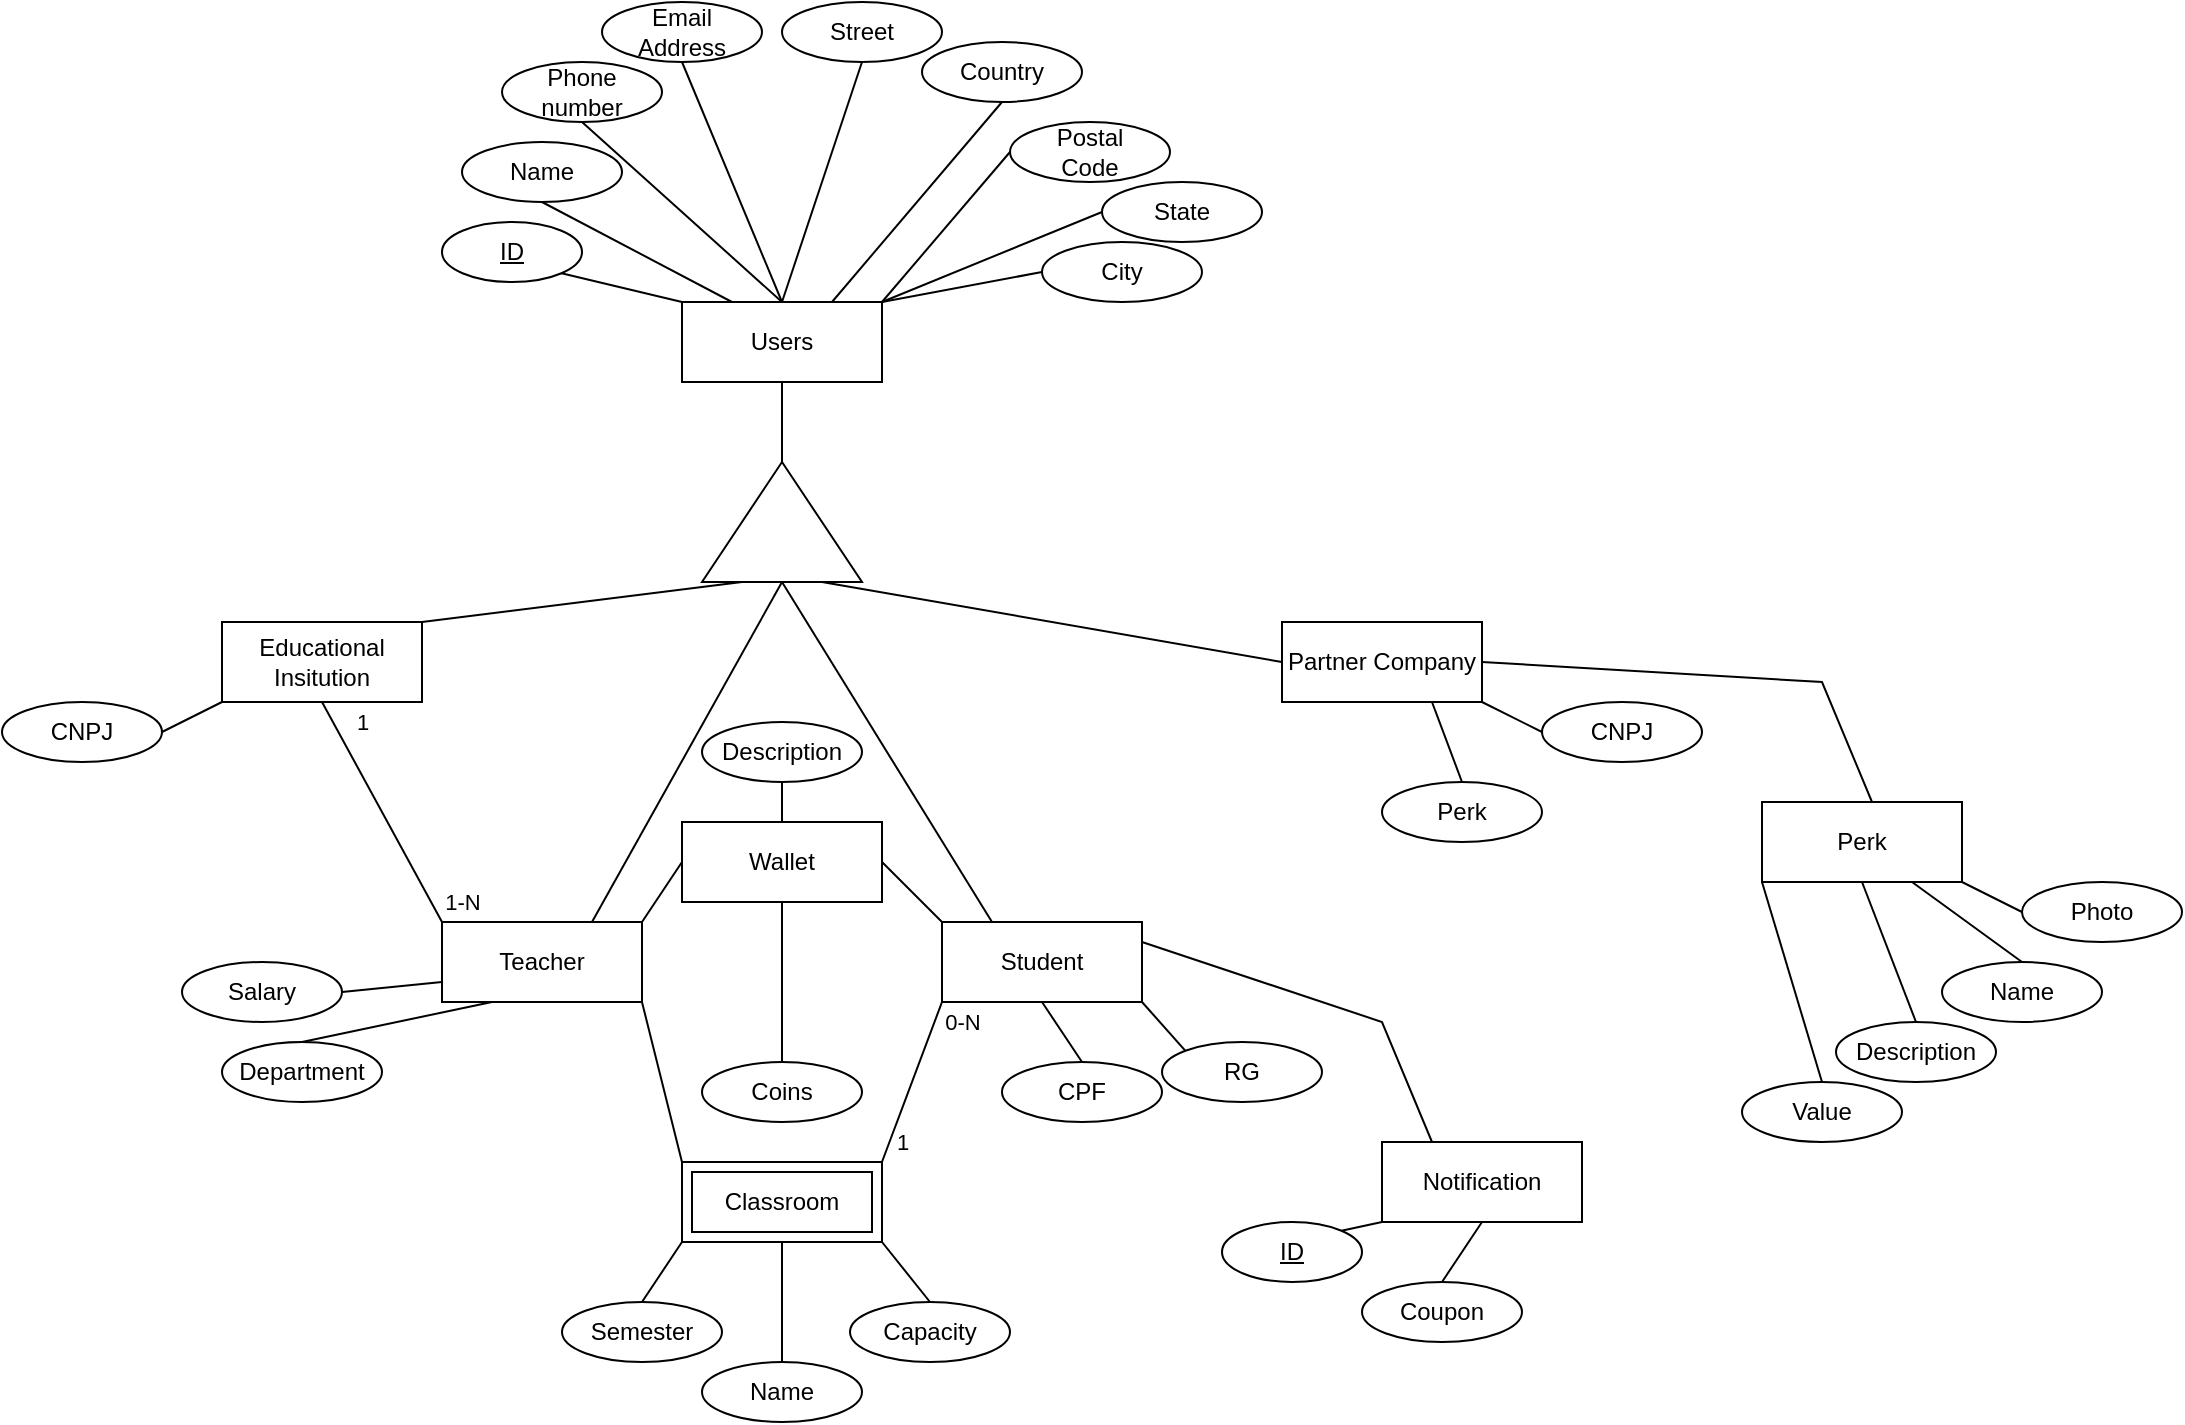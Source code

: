 <mxfile version="24.7.17">
  <diagram name="Página-1" id="hQ4ME5rU45hA8imHhjFK">
    <mxGraphModel dx="1910" dy="1137" grid="1" gridSize="10" guides="1" tooltips="1" connect="1" arrows="1" fold="1" page="1" pageScale="1" pageWidth="827" pageHeight="1169" math="0" shadow="0">
      <root>
        <mxCell id="0" />
        <mxCell id="1" parent="0" />
        <mxCell id="NDDpkbU5bPHlQD1MSe6W-2" value="Users" style="whiteSpace=wrap;html=1;align=center;" vertex="1" parent="1">
          <mxGeometry x="250" y="220" width="100" height="40" as="geometry" />
        </mxCell>
        <mxCell id="NDDpkbU5bPHlQD1MSe6W-3" value="ID" style="ellipse;whiteSpace=wrap;html=1;align=center;fontStyle=4;" vertex="1" parent="1">
          <mxGeometry x="130" y="180" width="70" height="30" as="geometry" />
        </mxCell>
        <mxCell id="NDDpkbU5bPHlQD1MSe6W-5" value="" style="endArrow=none;html=1;rounded=0;exitX=1;exitY=1;exitDx=0;exitDy=0;entryX=0;entryY=0;entryDx=0;entryDy=0;" edge="1" parent="1" source="NDDpkbU5bPHlQD1MSe6W-3" target="NDDpkbU5bPHlQD1MSe6W-2">
          <mxGeometry relative="1" as="geometry">
            <mxPoint x="280" y="280" as="sourcePoint" />
            <mxPoint x="440" y="280" as="targetPoint" />
          </mxGeometry>
        </mxCell>
        <mxCell id="NDDpkbU5bPHlQD1MSe6W-6" value="Name" style="ellipse;whiteSpace=wrap;html=1;align=center;" vertex="1" parent="1">
          <mxGeometry x="140" y="140" width="80" height="30" as="geometry" />
        </mxCell>
        <mxCell id="NDDpkbU5bPHlQD1MSe6W-7" value="" style="endArrow=none;html=1;rounded=0;exitX=0.5;exitY=1;exitDx=0;exitDy=0;entryX=0.25;entryY=0;entryDx=0;entryDy=0;" edge="1" parent="1" source="NDDpkbU5bPHlQD1MSe6W-6" target="NDDpkbU5bPHlQD1MSe6W-2">
          <mxGeometry relative="1" as="geometry">
            <mxPoint x="220" y="176" as="sourcePoint" />
            <mxPoint x="260" y="230" as="targetPoint" />
          </mxGeometry>
        </mxCell>
        <mxCell id="NDDpkbU5bPHlQD1MSe6W-8" value="Phone number" style="ellipse;whiteSpace=wrap;html=1;align=center;" vertex="1" parent="1">
          <mxGeometry x="160" y="100" width="80" height="30" as="geometry" />
        </mxCell>
        <mxCell id="NDDpkbU5bPHlQD1MSe6W-9" value="" style="endArrow=none;html=1;rounded=0;exitX=0.5;exitY=1;exitDx=0;exitDy=0;entryX=0.5;entryY=0;entryDx=0;entryDy=0;" edge="1" parent="1" source="NDDpkbU5bPHlQD1MSe6W-8" target="NDDpkbU5bPHlQD1MSe6W-2">
          <mxGeometry relative="1" as="geometry">
            <mxPoint x="320" y="176" as="sourcePoint" />
            <mxPoint x="375" y="220" as="targetPoint" />
          </mxGeometry>
        </mxCell>
        <mxCell id="NDDpkbU5bPHlQD1MSe6W-10" value="Email&lt;div&gt;Address&lt;/div&gt;" style="ellipse;whiteSpace=wrap;html=1;align=center;" vertex="1" parent="1">
          <mxGeometry x="210" y="70" width="80" height="30" as="geometry" />
        </mxCell>
        <mxCell id="NDDpkbU5bPHlQD1MSe6W-11" value="" style="endArrow=none;html=1;rounded=0;exitX=0.5;exitY=1;exitDx=0;exitDy=0;entryX=0.5;entryY=0;entryDx=0;entryDy=0;" edge="1" parent="1" source="NDDpkbU5bPHlQD1MSe6W-10" target="NDDpkbU5bPHlQD1MSe6W-2">
          <mxGeometry relative="1" as="geometry">
            <mxPoint x="240" y="196" as="sourcePoint" />
            <mxPoint x="295" y="240" as="targetPoint" />
          </mxGeometry>
        </mxCell>
        <mxCell id="NDDpkbU5bPHlQD1MSe6W-12" value="Street" style="ellipse;whiteSpace=wrap;html=1;align=center;" vertex="1" parent="1">
          <mxGeometry x="300" y="70" width="80" height="30" as="geometry" />
        </mxCell>
        <mxCell id="NDDpkbU5bPHlQD1MSe6W-13" value="" style="endArrow=none;html=1;rounded=0;exitX=0.5;exitY=1;exitDx=0;exitDy=0;entryX=0.5;entryY=0;entryDx=0;entryDy=0;" edge="1" parent="1" source="NDDpkbU5bPHlQD1MSe6W-12" target="NDDpkbU5bPHlQD1MSe6W-2">
          <mxGeometry relative="1" as="geometry">
            <mxPoint x="390" y="136" as="sourcePoint" />
            <mxPoint x="445" y="180" as="targetPoint" />
          </mxGeometry>
        </mxCell>
        <mxCell id="NDDpkbU5bPHlQD1MSe6W-14" value="Country" style="ellipse;whiteSpace=wrap;html=1;align=center;" vertex="1" parent="1">
          <mxGeometry x="370" y="90" width="80" height="30" as="geometry" />
        </mxCell>
        <mxCell id="NDDpkbU5bPHlQD1MSe6W-15" value="" style="endArrow=none;html=1;rounded=0;exitX=0.5;exitY=1;exitDx=0;exitDy=0;entryX=0.75;entryY=0;entryDx=0;entryDy=0;" edge="1" parent="1" source="NDDpkbU5bPHlQD1MSe6W-14" target="NDDpkbU5bPHlQD1MSe6W-2">
          <mxGeometry relative="1" as="geometry">
            <mxPoint x="420" y="166" as="sourcePoint" />
            <mxPoint x="475" y="210" as="targetPoint" />
          </mxGeometry>
        </mxCell>
        <mxCell id="NDDpkbU5bPHlQD1MSe6W-16" value="Postal&lt;div&gt;Code&lt;/div&gt;" style="ellipse;whiteSpace=wrap;html=1;align=center;" vertex="1" parent="1">
          <mxGeometry x="414" y="130" width="80" height="30" as="geometry" />
        </mxCell>
        <mxCell id="NDDpkbU5bPHlQD1MSe6W-17" value="" style="endArrow=none;html=1;rounded=0;exitX=0;exitY=0.5;exitDx=0;exitDy=0;entryX=1;entryY=0;entryDx=0;entryDy=0;" edge="1" parent="1" source="NDDpkbU5bPHlQD1MSe6W-16" target="NDDpkbU5bPHlQD1MSe6W-2">
          <mxGeometry relative="1" as="geometry">
            <mxPoint x="450" y="186" as="sourcePoint" />
            <mxPoint x="505" y="230" as="targetPoint" />
          </mxGeometry>
        </mxCell>
        <mxCell id="NDDpkbU5bPHlQD1MSe6W-18" value="State" style="ellipse;whiteSpace=wrap;html=1;align=center;" vertex="1" parent="1">
          <mxGeometry x="460" y="160" width="80" height="30" as="geometry" />
        </mxCell>
        <mxCell id="NDDpkbU5bPHlQD1MSe6W-19" value="" style="endArrow=none;html=1;rounded=0;exitX=0;exitY=0.5;exitDx=0;exitDy=0;entryX=1;entryY=0;entryDx=0;entryDy=0;" edge="1" parent="1" source="NDDpkbU5bPHlQD1MSe6W-18" target="NDDpkbU5bPHlQD1MSe6W-2">
          <mxGeometry relative="1" as="geometry">
            <mxPoint x="440" y="226" as="sourcePoint" />
            <mxPoint x="495" y="270" as="targetPoint" />
          </mxGeometry>
        </mxCell>
        <mxCell id="NDDpkbU5bPHlQD1MSe6W-20" value="City" style="ellipse;whiteSpace=wrap;html=1;align=center;" vertex="1" parent="1">
          <mxGeometry x="430" y="190" width="80" height="30" as="geometry" />
        </mxCell>
        <mxCell id="NDDpkbU5bPHlQD1MSe6W-21" value="" style="endArrow=none;html=1;rounded=0;exitX=0;exitY=0.5;exitDx=0;exitDy=0;entryX=1;entryY=0;entryDx=0;entryDy=0;" edge="1" parent="1" source="NDDpkbU5bPHlQD1MSe6W-20" target="NDDpkbU5bPHlQD1MSe6W-2">
          <mxGeometry relative="1" as="geometry">
            <mxPoint x="470" y="276" as="sourcePoint" />
            <mxPoint x="525" y="320" as="targetPoint" />
          </mxGeometry>
        </mxCell>
        <mxCell id="NDDpkbU5bPHlQD1MSe6W-22" value="Educational Insitution" style="whiteSpace=wrap;html=1;align=center;" vertex="1" parent="1">
          <mxGeometry x="20" y="380" width="100" height="40" as="geometry" />
        </mxCell>
        <mxCell id="NDDpkbU5bPHlQD1MSe6W-24" value="" style="endArrow=none;html=1;rounded=0;exitX=1;exitY=0.5;exitDx=0;exitDy=0;entryX=0;entryY=1;entryDx=0;entryDy=0;" edge="1" parent="1" source="NDDpkbU5bPHlQD1MSe6W-36" target="NDDpkbU5bPHlQD1MSe6W-22">
          <mxGeometry relative="1" as="geometry">
            <mxPoint x="-10.251" y="355.607" as="sourcePoint" />
            <mxPoint x="240" y="430" as="targetPoint" />
          </mxGeometry>
        </mxCell>
        <mxCell id="NDDpkbU5bPHlQD1MSe6W-28" value="" style="triangle;whiteSpace=wrap;html=1;rotation=-90;" vertex="1" parent="1">
          <mxGeometry x="270" y="290" width="60" height="80" as="geometry" />
        </mxCell>
        <mxCell id="NDDpkbU5bPHlQD1MSe6W-29" value="" style="endArrow=none;html=1;rounded=0;exitX=1;exitY=0.5;exitDx=0;exitDy=0;entryX=0.5;entryY=1;entryDx=0;entryDy=0;" edge="1" parent="1" source="NDDpkbU5bPHlQD1MSe6W-28" target="NDDpkbU5bPHlQD1MSe6W-2">
          <mxGeometry relative="1" as="geometry">
            <mxPoint x="190" y="180" as="sourcePoint" />
            <mxPoint x="285" y="230" as="targetPoint" />
          </mxGeometry>
        </mxCell>
        <mxCell id="NDDpkbU5bPHlQD1MSe6W-30" value="" style="endArrow=none;html=1;rounded=0;exitX=1;exitY=0;exitDx=0;exitDy=0;entryX=0;entryY=0.25;entryDx=0;entryDy=0;" edge="1" parent="1" source="NDDpkbU5bPHlQD1MSe6W-22" target="NDDpkbU5bPHlQD1MSe6W-28">
          <mxGeometry relative="1" as="geometry">
            <mxPoint x="200" y="190" as="sourcePoint" />
            <mxPoint x="295" y="240" as="targetPoint" />
          </mxGeometry>
        </mxCell>
        <mxCell id="NDDpkbU5bPHlQD1MSe6W-31" value="Teacher" style="whiteSpace=wrap;html=1;align=center;" vertex="1" parent="1">
          <mxGeometry x="130" y="530" width="100" height="40" as="geometry" />
        </mxCell>
        <mxCell id="NDDpkbU5bPHlQD1MSe6W-33" value="" style="endArrow=none;html=1;rounded=0;exitX=1;exitY=0.5;exitDx=0;exitDy=0;entryX=0;entryY=0.75;entryDx=0;entryDy=0;" edge="1" parent="1" target="NDDpkbU5bPHlQD1MSe6W-31">
          <mxGeometry relative="1" as="geometry">
            <mxPoint x="80" y="565" as="sourcePoint" />
            <mxPoint x="350" y="580" as="targetPoint" />
          </mxGeometry>
        </mxCell>
        <mxCell id="NDDpkbU5bPHlQD1MSe6W-34" value="" style="endArrow=none;html=1;rounded=0;exitX=0.75;exitY=0;exitDx=0;exitDy=0;entryX=0;entryY=0.5;entryDx=0;entryDy=0;" edge="1" parent="1" source="NDDpkbU5bPHlQD1MSe6W-31" target="NDDpkbU5bPHlQD1MSe6W-28">
          <mxGeometry relative="1" as="geometry">
            <mxPoint x="90" y="450" as="sourcePoint" />
            <mxPoint x="290" y="370" as="targetPoint" />
          </mxGeometry>
        </mxCell>
        <mxCell id="NDDpkbU5bPHlQD1MSe6W-36" value="CNPJ" style="ellipse;whiteSpace=wrap;html=1;align=center;" vertex="1" parent="1">
          <mxGeometry x="-90" y="420" width="80" height="30" as="geometry" />
        </mxCell>
        <mxCell id="NDDpkbU5bPHlQD1MSe6W-37" value="Salary" style="ellipse;whiteSpace=wrap;html=1;align=center;" vertex="1" parent="1">
          <mxGeometry y="550" width="80" height="30" as="geometry" />
        </mxCell>
        <mxCell id="NDDpkbU5bPHlQD1MSe6W-38" value="Department" style="ellipse;whiteSpace=wrap;html=1;align=center;" vertex="1" parent="1">
          <mxGeometry x="20" y="590" width="80" height="30" as="geometry" />
        </mxCell>
        <mxCell id="NDDpkbU5bPHlQD1MSe6W-39" value="" style="endArrow=none;html=1;rounded=0;exitX=0.5;exitY=0;exitDx=0;exitDy=0;entryX=0.25;entryY=1;entryDx=0;entryDy=0;" edge="1" parent="1" source="NDDpkbU5bPHlQD1MSe6W-38" target="NDDpkbU5bPHlQD1MSe6W-31">
          <mxGeometry relative="1" as="geometry">
            <mxPoint x="90" y="575" as="sourcePoint" />
            <mxPoint x="140" y="570" as="targetPoint" />
          </mxGeometry>
        </mxCell>
        <mxCell id="NDDpkbU5bPHlQD1MSe6W-40" value="Student" style="whiteSpace=wrap;html=1;align=center;" vertex="1" parent="1">
          <mxGeometry x="380" y="530" width="100" height="40" as="geometry" />
        </mxCell>
        <mxCell id="NDDpkbU5bPHlQD1MSe6W-41" value="" style="endArrow=none;html=1;rounded=0;exitX=0.5;exitY=0;exitDx=0;exitDy=0;entryX=0.5;entryY=1;entryDx=0;entryDy=0;" edge="1" parent="1" target="NDDpkbU5bPHlQD1MSe6W-40" source="NDDpkbU5bPHlQD1MSe6W-42">
          <mxGeometry relative="1" as="geometry">
            <mxPoint x="370" y="585" as="sourcePoint" />
            <mxPoint x="640" y="600" as="targetPoint" />
          </mxGeometry>
        </mxCell>
        <mxCell id="NDDpkbU5bPHlQD1MSe6W-42" value="CPF" style="ellipse;whiteSpace=wrap;html=1;align=center;" vertex="1" parent="1">
          <mxGeometry x="410" y="600" width="80" height="30" as="geometry" />
        </mxCell>
        <mxCell id="NDDpkbU5bPHlQD1MSe6W-43" value="RG" style="ellipse;whiteSpace=wrap;html=1;align=center;" vertex="1" parent="1">
          <mxGeometry x="490" y="590" width="80" height="30" as="geometry" />
        </mxCell>
        <mxCell id="NDDpkbU5bPHlQD1MSe6W-44" value="" style="endArrow=none;html=1;rounded=0;exitX=0;exitY=0;exitDx=0;exitDy=0;entryX=1;entryY=1;entryDx=0;entryDy=0;" edge="1" parent="1" source="NDDpkbU5bPHlQD1MSe6W-43" target="NDDpkbU5bPHlQD1MSe6W-40">
          <mxGeometry relative="1" as="geometry">
            <mxPoint x="380" y="595" as="sourcePoint" />
            <mxPoint x="430" y="590" as="targetPoint" />
          </mxGeometry>
        </mxCell>
        <mxCell id="NDDpkbU5bPHlQD1MSe6W-45" value="" style="endArrow=none;html=1;rounded=0;exitX=0.25;exitY=0;exitDx=0;exitDy=0;entryX=0;entryY=0.5;entryDx=0;entryDy=0;" edge="1" parent="1" source="NDDpkbU5bPHlQD1MSe6W-40" target="NDDpkbU5bPHlQD1MSe6W-28">
          <mxGeometry relative="1" as="geometry">
            <mxPoint x="225" y="460" as="sourcePoint" />
            <mxPoint x="310" y="370" as="targetPoint" />
          </mxGeometry>
        </mxCell>
        <mxCell id="NDDpkbU5bPHlQD1MSe6W-46" value="Partner Company" style="whiteSpace=wrap;html=1;align=center;" vertex="1" parent="1">
          <mxGeometry x="550" y="380" width="100" height="40" as="geometry" />
        </mxCell>
        <mxCell id="NDDpkbU5bPHlQD1MSe6W-49" value="Perk" style="ellipse;whiteSpace=wrap;html=1;align=center;" vertex="1" parent="1">
          <mxGeometry x="600" y="460" width="80" height="30" as="geometry" />
        </mxCell>
        <mxCell id="NDDpkbU5bPHlQD1MSe6W-50" value="" style="endArrow=none;html=1;rounded=0;exitX=0.5;exitY=0;exitDx=0;exitDy=0;entryX=0.75;entryY=1;entryDx=0;entryDy=0;" edge="1" parent="1" source="NDDpkbU5bPHlQD1MSe6W-49" target="NDDpkbU5bPHlQD1MSe6W-46">
          <mxGeometry relative="1" as="geometry">
            <mxPoint x="550" y="445" as="sourcePoint" />
            <mxPoint x="600" y="440" as="targetPoint" />
          </mxGeometry>
        </mxCell>
        <mxCell id="NDDpkbU5bPHlQD1MSe6W-51" value="" style="endArrow=none;html=1;rounded=0;exitX=0;exitY=0.5;exitDx=0;exitDy=0;entryX=1;entryY=1;entryDx=0;entryDy=0;" edge="1" parent="1" source="NDDpkbU5bPHlQD1MSe6W-52" target="NDDpkbU5bPHlQD1MSe6W-46">
          <mxGeometry relative="1" as="geometry">
            <mxPoint x="740" y="435" as="sourcePoint" />
            <mxPoint x="750" y="410" as="targetPoint" />
          </mxGeometry>
        </mxCell>
        <mxCell id="NDDpkbU5bPHlQD1MSe6W-52" value="CNPJ" style="ellipse;whiteSpace=wrap;html=1;align=center;" vertex="1" parent="1">
          <mxGeometry x="680" y="420" width="80" height="30" as="geometry" />
        </mxCell>
        <mxCell id="NDDpkbU5bPHlQD1MSe6W-53" value="" style="endArrow=none;html=1;rounded=0;exitX=0;exitY=0.75;exitDx=0;exitDy=0;entryX=0;entryY=0.5;entryDx=0;entryDy=0;" edge="1" parent="1" source="NDDpkbU5bPHlQD1MSe6W-28" target="NDDpkbU5bPHlQD1MSe6W-46">
          <mxGeometry relative="1" as="geometry">
            <mxPoint x="670" y="465" as="sourcePoint" />
            <mxPoint x="690" y="420" as="targetPoint" />
          </mxGeometry>
        </mxCell>
        <mxCell id="NDDpkbU5bPHlQD1MSe6W-55" value="" style="endArrow=none;html=1;rounded=0;exitX=0.5;exitY=1;exitDx=0;exitDy=0;entryX=0;entryY=0;entryDx=0;entryDy=0;" edge="1" parent="1" source="NDDpkbU5bPHlQD1MSe6W-22" target="NDDpkbU5bPHlQD1MSe6W-31">
          <mxGeometry relative="1" as="geometry">
            <mxPoint x="130" y="390" as="sourcePoint" />
            <mxPoint x="290" y="370" as="targetPoint" />
          </mxGeometry>
        </mxCell>
        <mxCell id="NDDpkbU5bPHlQD1MSe6W-56" value="1" style="edgeLabel;html=1;align=center;verticalAlign=middle;resizable=0;points=[];" vertex="1" connectable="0" parent="NDDpkbU5bPHlQD1MSe6W-55">
          <mxGeometry x="-0.298" y="3" relative="1" as="geometry">
            <mxPoint x="-4" y="-27" as="offset" />
          </mxGeometry>
        </mxCell>
        <mxCell id="NDDpkbU5bPHlQD1MSe6W-57" value="1-N" style="edgeLabel;html=1;align=center;verticalAlign=middle;resizable=0;points=[];" vertex="1" connectable="0" parent="NDDpkbU5bPHlQD1MSe6W-55">
          <mxGeometry x="0.671" relative="1" as="geometry">
            <mxPoint x="20" y="8" as="offset" />
          </mxGeometry>
        </mxCell>
        <mxCell id="NDDpkbU5bPHlQD1MSe6W-58" value="Classroom" style="shape=ext;margin=3;double=1;whiteSpace=wrap;html=1;align=center;" vertex="1" parent="1">
          <mxGeometry x="250" y="650" width="100" height="40" as="geometry" />
        </mxCell>
        <mxCell id="NDDpkbU5bPHlQD1MSe6W-59" value="" style="endArrow=none;html=1;rounded=0;exitX=0.5;exitY=0;exitDx=0;exitDy=0;entryX=0.5;entryY=1;entryDx=0;entryDy=0;" edge="1" parent="1" source="NDDpkbU5bPHlQD1MSe6W-60">
          <mxGeometry relative="1" as="geometry">
            <mxPoint x="240" y="705" as="sourcePoint" />
            <mxPoint x="300" y="690" as="targetPoint" />
          </mxGeometry>
        </mxCell>
        <mxCell id="NDDpkbU5bPHlQD1MSe6W-60" value="Name" style="ellipse;whiteSpace=wrap;html=1;align=center;" vertex="1" parent="1">
          <mxGeometry x="260" y="750" width="80" height="30" as="geometry" />
        </mxCell>
        <mxCell id="NDDpkbU5bPHlQD1MSe6W-61" value="Capacity" style="ellipse;whiteSpace=wrap;html=1;align=center;" vertex="1" parent="1">
          <mxGeometry x="334" y="720" width="80" height="30" as="geometry" />
        </mxCell>
        <mxCell id="NDDpkbU5bPHlQD1MSe6W-62" value="" style="endArrow=none;html=1;rounded=0;exitX=0.5;exitY=0;exitDx=0;exitDy=0;entryX=1;entryY=1;entryDx=0;entryDy=0;" edge="1" parent="1" source="NDDpkbU5bPHlQD1MSe6W-61">
          <mxGeometry relative="1" as="geometry">
            <mxPoint x="250" y="715" as="sourcePoint" />
            <mxPoint x="350" y="690" as="targetPoint" />
          </mxGeometry>
        </mxCell>
        <mxCell id="NDDpkbU5bPHlQD1MSe6W-63" value="Semester" style="ellipse;whiteSpace=wrap;html=1;align=center;" vertex="1" parent="1">
          <mxGeometry x="190" y="720" width="80" height="30" as="geometry" />
        </mxCell>
        <mxCell id="NDDpkbU5bPHlQD1MSe6W-64" value="" style="endArrow=none;html=1;rounded=0;exitX=0.5;exitY=0;exitDx=0;exitDy=0;entryX=0;entryY=1;entryDx=0;entryDy=0;" edge="1" parent="1" source="NDDpkbU5bPHlQD1MSe6W-63" target="NDDpkbU5bPHlQD1MSe6W-58">
          <mxGeometry relative="1" as="geometry">
            <mxPoint x="330" y="730" as="sourcePoint" />
            <mxPoint x="310" y="700" as="targetPoint" />
          </mxGeometry>
        </mxCell>
        <mxCell id="NDDpkbU5bPHlQD1MSe6W-65" value="" style="endArrow=none;html=1;rounded=0;exitX=1;exitY=1;exitDx=0;exitDy=0;entryX=0;entryY=0;entryDx=0;entryDy=0;" edge="1" parent="1" source="NDDpkbU5bPHlQD1MSe6W-31" target="NDDpkbU5bPHlQD1MSe6W-58">
          <mxGeometry relative="1" as="geometry">
            <mxPoint x="215" y="540" as="sourcePoint" />
            <mxPoint x="310" y="370" as="targetPoint" />
          </mxGeometry>
        </mxCell>
        <mxCell id="NDDpkbU5bPHlQD1MSe6W-66" value="" style="endArrow=none;html=1;rounded=0;exitX=1;exitY=0;exitDx=0;exitDy=0;entryX=0;entryY=1;entryDx=0;entryDy=0;" edge="1" parent="1" source="NDDpkbU5bPHlQD1MSe6W-58" target="NDDpkbU5bPHlQD1MSe6W-40">
          <mxGeometry relative="1" as="geometry">
            <mxPoint x="225" y="550" as="sourcePoint" />
            <mxPoint x="320" y="380" as="targetPoint" />
          </mxGeometry>
        </mxCell>
        <mxCell id="NDDpkbU5bPHlQD1MSe6W-67" value="1" style="edgeLabel;html=1;align=center;verticalAlign=middle;resizable=0;points=[];" vertex="1" connectable="0" parent="NDDpkbU5bPHlQD1MSe6W-66">
          <mxGeometry x="-0.66" y="1" relative="1" as="geometry">
            <mxPoint x="6" y="4" as="offset" />
          </mxGeometry>
        </mxCell>
        <mxCell id="NDDpkbU5bPHlQD1MSe6W-68" value="0-N" style="edgeLabel;html=1;align=center;verticalAlign=middle;resizable=0;points=[];" vertex="1" connectable="0" parent="NDDpkbU5bPHlQD1MSe6W-66">
          <mxGeometry x="0.548" relative="1" as="geometry">
            <mxPoint x="17" y="-8" as="offset" />
          </mxGeometry>
        </mxCell>
        <mxCell id="NDDpkbU5bPHlQD1MSe6W-69" value="Notification" style="whiteSpace=wrap;html=1;align=center;" vertex="1" parent="1">
          <mxGeometry x="600" y="640" width="100" height="40" as="geometry" />
        </mxCell>
        <mxCell id="NDDpkbU5bPHlQD1MSe6W-70" value="" style="endArrow=none;html=1;rounded=0;exitX=0.5;exitY=0;exitDx=0;exitDy=0;entryX=0.5;entryY=1;entryDx=0;entryDy=0;" edge="1" parent="1" source="NDDpkbU5bPHlQD1MSe6W-71" target="NDDpkbU5bPHlQD1MSe6W-69">
          <mxGeometry relative="1" as="geometry">
            <mxPoint x="590" y="695" as="sourcePoint" />
            <mxPoint x="860" y="710" as="targetPoint" />
          </mxGeometry>
        </mxCell>
        <mxCell id="NDDpkbU5bPHlQD1MSe6W-71" value="Coupon" style="ellipse;whiteSpace=wrap;html=1;align=center;" vertex="1" parent="1">
          <mxGeometry x="590" y="710" width="80" height="30" as="geometry" />
        </mxCell>
        <mxCell id="NDDpkbU5bPHlQD1MSe6W-75" value="" style="endArrow=none;html=1;rounded=0;exitX=0.25;exitY=0;exitDx=0;exitDy=0;entryX=1;entryY=0.25;entryDx=0;entryDy=0;" edge="1" parent="1" source="NDDpkbU5bPHlQD1MSe6W-69" target="NDDpkbU5bPHlQD1MSe6W-40">
          <mxGeometry relative="1" as="geometry">
            <mxPoint x="625" y="620" as="sourcePoint" />
            <mxPoint x="655" y="540" as="targetPoint" />
            <Array as="points">
              <mxPoint x="600" y="580" />
            </Array>
          </mxGeometry>
        </mxCell>
        <mxCell id="NDDpkbU5bPHlQD1MSe6W-78" value="ID" style="ellipse;whiteSpace=wrap;html=1;align=center;fontStyle=4;" vertex="1" parent="1">
          <mxGeometry x="520" y="680" width="70" height="30" as="geometry" />
        </mxCell>
        <mxCell id="NDDpkbU5bPHlQD1MSe6W-79" value="" style="endArrow=none;html=1;rounded=0;exitX=1;exitY=0;exitDx=0;exitDy=0;entryX=0;entryY=1;entryDx=0;entryDy=0;" edge="1" parent="1" source="NDDpkbU5bPHlQD1MSe6W-78" target="NDDpkbU5bPHlQD1MSe6W-69">
          <mxGeometry relative="1" as="geometry">
            <mxPoint x="680" y="720" as="sourcePoint" />
            <mxPoint x="660" y="690" as="targetPoint" />
          </mxGeometry>
        </mxCell>
        <mxCell id="NDDpkbU5bPHlQD1MSe6W-80" value="Perk" style="whiteSpace=wrap;html=1;align=center;" vertex="1" parent="1">
          <mxGeometry x="790" y="470" width="100" height="40" as="geometry" />
        </mxCell>
        <mxCell id="NDDpkbU5bPHlQD1MSe6W-81" value="Name" style="ellipse;whiteSpace=wrap;html=1;align=center;" vertex="1" parent="1">
          <mxGeometry x="880" y="550" width="80" height="30" as="geometry" />
        </mxCell>
        <mxCell id="NDDpkbU5bPHlQD1MSe6W-82" value="" style="endArrow=none;html=1;rounded=0;exitX=0.5;exitY=0;exitDx=0;exitDy=0;entryX=0.75;entryY=1;entryDx=0;entryDy=0;" edge="1" parent="1" source="NDDpkbU5bPHlQD1MSe6W-81" target="NDDpkbU5bPHlQD1MSe6W-80">
          <mxGeometry relative="1" as="geometry">
            <mxPoint x="790" y="535" as="sourcePoint" />
            <mxPoint x="840" y="530" as="targetPoint" />
          </mxGeometry>
        </mxCell>
        <mxCell id="NDDpkbU5bPHlQD1MSe6W-83" value="" style="endArrow=none;html=1;rounded=0;exitX=0;exitY=0.5;exitDx=0;exitDy=0;entryX=1;entryY=1;entryDx=0;entryDy=0;" edge="1" parent="1" source="NDDpkbU5bPHlQD1MSe6W-84" target="NDDpkbU5bPHlQD1MSe6W-80">
          <mxGeometry relative="1" as="geometry">
            <mxPoint x="980" y="525" as="sourcePoint" />
            <mxPoint x="990" y="500" as="targetPoint" />
          </mxGeometry>
        </mxCell>
        <mxCell id="NDDpkbU5bPHlQD1MSe6W-84" value="Photo" style="ellipse;whiteSpace=wrap;html=1;align=center;" vertex="1" parent="1">
          <mxGeometry x="920" y="510" width="80" height="30" as="geometry" />
        </mxCell>
        <mxCell id="NDDpkbU5bPHlQD1MSe6W-85" value="Description" style="ellipse;whiteSpace=wrap;html=1;align=center;" vertex="1" parent="1">
          <mxGeometry x="827" y="580" width="80" height="30" as="geometry" />
        </mxCell>
        <mxCell id="NDDpkbU5bPHlQD1MSe6W-86" value="" style="endArrow=none;html=1;rounded=0;exitX=0.5;exitY=0;exitDx=0;exitDy=0;entryX=0.5;entryY=1;entryDx=0;entryDy=0;" edge="1" parent="1" source="NDDpkbU5bPHlQD1MSe6W-85" target="NDDpkbU5bPHlQD1MSe6W-80">
          <mxGeometry relative="1" as="geometry">
            <mxPoint x="720" y="535" as="sourcePoint" />
            <mxPoint x="795" y="510" as="targetPoint" />
          </mxGeometry>
        </mxCell>
        <mxCell id="NDDpkbU5bPHlQD1MSe6W-88" value="Value" style="ellipse;whiteSpace=wrap;html=1;align=center;" vertex="1" parent="1">
          <mxGeometry x="780" y="610" width="80" height="30" as="geometry" />
        </mxCell>
        <mxCell id="NDDpkbU5bPHlQD1MSe6W-89" value="" style="endArrow=none;html=1;rounded=0;exitX=0.5;exitY=0;exitDx=0;exitDy=0;entryX=0;entryY=1;entryDx=0;entryDy=0;" edge="1" parent="1" source="NDDpkbU5bPHlQD1MSe6W-88" target="NDDpkbU5bPHlQD1MSe6W-80">
          <mxGeometry relative="1" as="geometry">
            <mxPoint x="673" y="565" as="sourcePoint" />
            <mxPoint x="793" y="540" as="targetPoint" />
          </mxGeometry>
        </mxCell>
        <mxCell id="NDDpkbU5bPHlQD1MSe6W-90" value="" style="endArrow=none;html=1;rounded=0;exitX=0.25;exitY=0;exitDx=0;exitDy=0;entryX=1;entryY=0.5;entryDx=0;entryDy=0;" edge="1" parent="1" target="NDDpkbU5bPHlQD1MSe6W-46">
          <mxGeometry relative="1" as="geometry">
            <mxPoint x="845" y="470" as="sourcePoint" />
            <mxPoint x="700" y="370" as="targetPoint" />
            <Array as="points">
              <mxPoint x="820" y="410" />
            </Array>
          </mxGeometry>
        </mxCell>
        <mxCell id="NDDpkbU5bPHlQD1MSe6W-91" value="Wallet" style="whiteSpace=wrap;html=1;align=center;" vertex="1" parent="1">
          <mxGeometry x="250" y="480" width="100" height="40" as="geometry" />
        </mxCell>
        <mxCell id="NDDpkbU5bPHlQD1MSe6W-92" value="" style="endArrow=none;html=1;rounded=0;exitX=0.5;exitY=0;exitDx=0;exitDy=0;entryX=0.5;entryY=1;entryDx=0;entryDy=0;" edge="1" parent="1" source="NDDpkbU5bPHlQD1MSe6W-93" target="NDDpkbU5bPHlQD1MSe6W-91">
          <mxGeometry relative="1" as="geometry">
            <mxPoint x="240" y="895" as="sourcePoint" />
            <mxPoint x="510" y="910" as="targetPoint" />
          </mxGeometry>
        </mxCell>
        <mxCell id="NDDpkbU5bPHlQD1MSe6W-93" value="Coins" style="ellipse;whiteSpace=wrap;html=1;align=center;" vertex="1" parent="1">
          <mxGeometry x="260" y="600" width="80" height="30" as="geometry" />
        </mxCell>
        <mxCell id="NDDpkbU5bPHlQD1MSe6W-97" value="" style="endArrow=none;html=1;rounded=0;exitX=0.5;exitY=0;exitDx=0;exitDy=0;entryX=0.5;entryY=1;entryDx=0;entryDy=0;" edge="1" parent="1" source="NDDpkbU5bPHlQD1MSe6W-91" target="NDDpkbU5bPHlQD1MSe6W-98">
          <mxGeometry relative="1" as="geometry">
            <mxPoint x="230" y="745" as="sourcePoint" />
            <mxPoint x="300" y="380" as="targetPoint" />
          </mxGeometry>
        </mxCell>
        <mxCell id="NDDpkbU5bPHlQD1MSe6W-98" value="Description" style="ellipse;whiteSpace=wrap;html=1;align=center;" vertex="1" parent="1">
          <mxGeometry x="260" y="430" width="80" height="30" as="geometry" />
        </mxCell>
        <mxCell id="NDDpkbU5bPHlQD1MSe6W-99" value="" style="endArrow=none;html=1;rounded=0;exitX=1;exitY=0;exitDx=0;exitDy=0;entryX=0;entryY=0.5;entryDx=0;entryDy=0;" edge="1" parent="1" source="NDDpkbU5bPHlQD1MSe6W-31" target="NDDpkbU5bPHlQD1MSe6W-91">
          <mxGeometry relative="1" as="geometry">
            <mxPoint x="240" y="580" as="sourcePoint" />
            <mxPoint x="260" y="660" as="targetPoint" />
          </mxGeometry>
        </mxCell>
        <mxCell id="NDDpkbU5bPHlQD1MSe6W-100" value="" style="endArrow=none;html=1;rounded=0;exitX=1;exitY=0.5;exitDx=0;exitDy=0;entryX=0;entryY=0;entryDx=0;entryDy=0;" edge="1" parent="1" source="NDDpkbU5bPHlQD1MSe6W-91" target="NDDpkbU5bPHlQD1MSe6W-40">
          <mxGeometry relative="1" as="geometry">
            <mxPoint x="250" y="590" as="sourcePoint" />
            <mxPoint x="270" y="670" as="targetPoint" />
          </mxGeometry>
        </mxCell>
      </root>
    </mxGraphModel>
  </diagram>
</mxfile>
